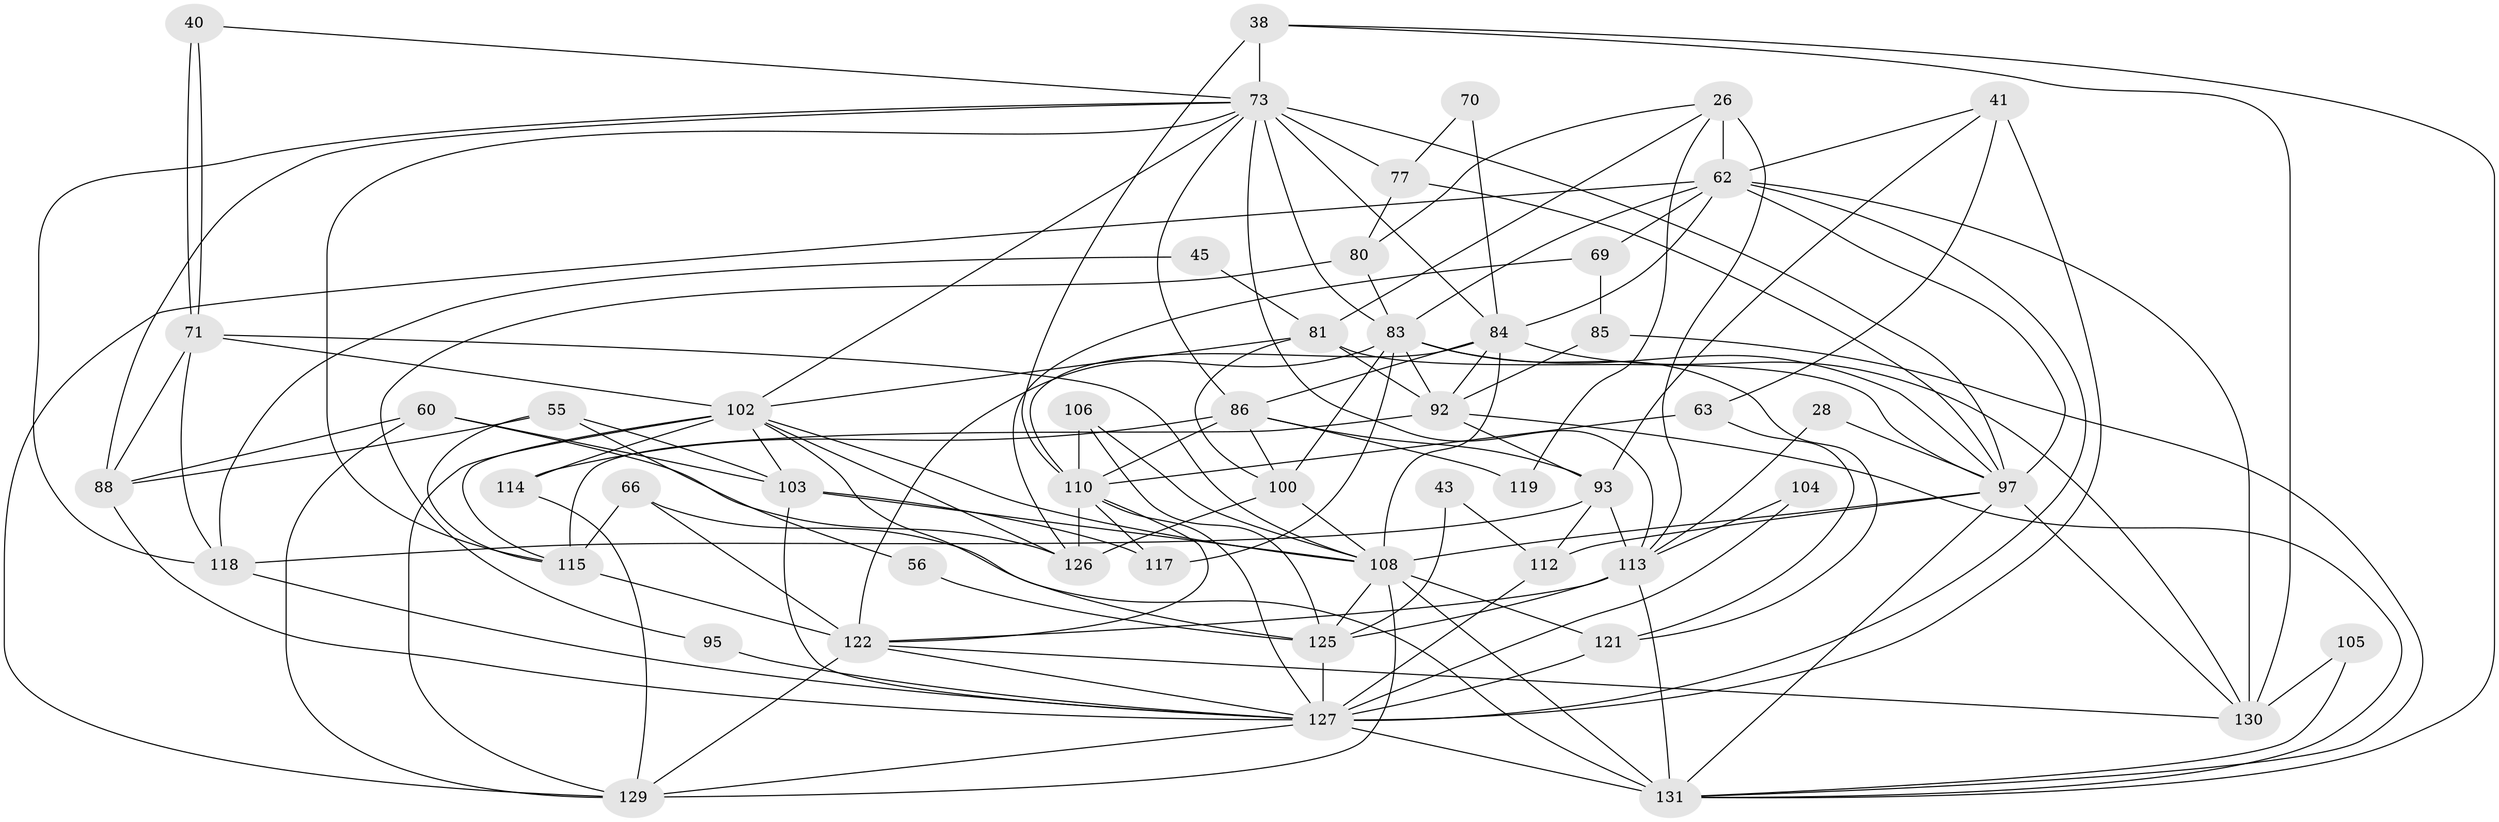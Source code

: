 // original degree distribution, {3: 0.2595419847328244, 4: 0.21374045801526717, 2: 0.15267175572519084, 5: 0.2595419847328244, 9: 0.007633587786259542, 6: 0.05343511450381679, 7: 0.05343511450381679}
// Generated by graph-tools (version 1.1) at 2025/53/03/04/25 21:53:27]
// undirected, 52 vertices, 140 edges
graph export_dot {
graph [start="1"]
  node [color=gray90,style=filled];
  26 [super="+13"];
  28;
  38;
  40;
  41 [super="+4"];
  43;
  45;
  55;
  56;
  60;
  62 [super="+30+34"];
  63;
  66 [super="+57"];
  69 [super="+32"];
  70;
  71;
  73 [super="+21+53+49"];
  77 [super="+46"];
  80;
  81 [super="+25+39"];
  83 [super="+23+37+12"];
  84 [super="+22+35+74"];
  85;
  86 [super="+61"];
  88 [super="+78"];
  92 [super="+59"];
  93 [super="+47"];
  95;
  97 [super="+2+67"];
  100 [super="+31"];
  102 [super="+65+72"];
  103 [super="+36"];
  104;
  105;
  106;
  108 [super="+6+58+91+79"];
  110 [super="+87"];
  112;
  113 [super="+48+98+111"];
  114 [super="+52"];
  115 [super="+75"];
  117;
  118;
  119;
  121 [super="+5+107"];
  122 [super="+94+82+109"];
  125 [super="+124+68"];
  126 [super="+29"];
  127 [super="+44+96+76+116+120"];
  129 [super="+17"];
  130 [super="+90"];
  131 [super="+123+128"];
  26 -- 81;
  26 -- 119;
  26 -- 80;
  26 -- 62;
  26 -- 113 [weight=3];
  28 -- 113;
  28 -- 97;
  38 -- 73 [weight=2];
  38 -- 130;
  38 -- 110;
  38 -- 131;
  40 -- 71;
  40 -- 71;
  40 -- 73;
  41 -- 63 [weight=2];
  41 -- 62;
  41 -- 93;
  41 -- 127;
  43 -- 112;
  43 -- 125;
  45 -- 118;
  45 -- 81;
  55 -- 88;
  55 -- 56;
  55 -- 103;
  55 -- 115;
  56 -- 125;
  60 -- 88;
  60 -- 126;
  60 -- 129 [weight=2];
  60 -- 103;
  62 -- 83;
  62 -- 130 [weight=3];
  62 -- 69;
  62 -- 84 [weight=2];
  62 -- 127;
  62 -- 129;
  62 -- 97;
  63 -- 121 [weight=2];
  63 -- 110;
  66 -- 122 [weight=2];
  66 -- 115;
  66 -- 131 [weight=2];
  69 -- 126;
  69 -- 85 [weight=2];
  70 -- 77;
  70 -- 84;
  71 -- 88 [weight=2];
  71 -- 118;
  71 -- 102;
  71 -- 108;
  73 -- 88;
  73 -- 86;
  73 -- 118;
  73 -- 77;
  73 -- 97;
  73 -- 102;
  73 -- 84;
  73 -- 113 [weight=3];
  73 -- 115;
  73 -- 83;
  77 -- 80 [weight=2];
  77 -- 97;
  80 -- 95;
  80 -- 83;
  81 -- 102 [weight=2];
  81 -- 97;
  81 -- 100;
  81 -- 92;
  83 -- 117;
  83 -- 122 [weight=2];
  83 -- 92 [weight=2];
  83 -- 97;
  83 -- 100;
  83 -- 121;
  84 -- 130;
  84 -- 110;
  84 -- 108 [weight=2];
  84 -- 86;
  84 -- 92;
  85 -- 131;
  85 -- 92;
  86 -- 114 [weight=2];
  86 -- 119;
  86 -- 93 [weight=2];
  86 -- 100;
  86 -- 110;
  88 -- 127;
  92 -- 115 [weight=2];
  92 -- 131;
  92 -- 93;
  93 -- 112;
  93 -- 118;
  93 -- 113;
  95 -- 127;
  97 -- 130;
  97 -- 131 [weight=4];
  97 -- 112;
  97 -- 108;
  100 -- 126;
  100 -- 108;
  102 -- 114 [weight=2];
  102 -- 115;
  102 -- 103;
  102 -- 108;
  102 -- 125;
  102 -- 126;
  102 -- 129;
  103 -- 117;
  103 -- 127;
  103 -- 108;
  104 -- 113;
  104 -- 127;
  105 -- 130;
  105 -- 131;
  106 -- 108;
  106 -- 125;
  106 -- 110;
  108 -- 121 [weight=4];
  108 -- 129;
  108 -- 125;
  108 -- 131;
  110 -- 126;
  110 -- 117;
  110 -- 122;
  110 -- 127;
  112 -- 127;
  113 -- 131 [weight=2];
  113 -- 125 [weight=4];
  113 -- 122 [weight=2];
  114 -- 129;
  115 -- 122 [weight=2];
  118 -- 127;
  121 -- 127 [weight=3];
  122 -- 130;
  122 -- 127;
  122 -- 129;
  125 -- 127;
  127 -- 131 [weight=4];
  127 -- 129 [weight=2];
}
